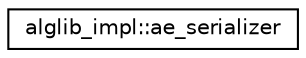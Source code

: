 digraph "Graphical Class Hierarchy"
{
  edge [fontname="Helvetica",fontsize="10",labelfontname="Helvetica",labelfontsize="10"];
  node [fontname="Helvetica",fontsize="10",shape=record];
  rankdir="LR";
  Node0 [label="alglib_impl::ae_serializer",height=0.2,width=0.4,color="black", fillcolor="white", style="filled",URL="$structalglib__impl_1_1ae__serializer.html"];
}
